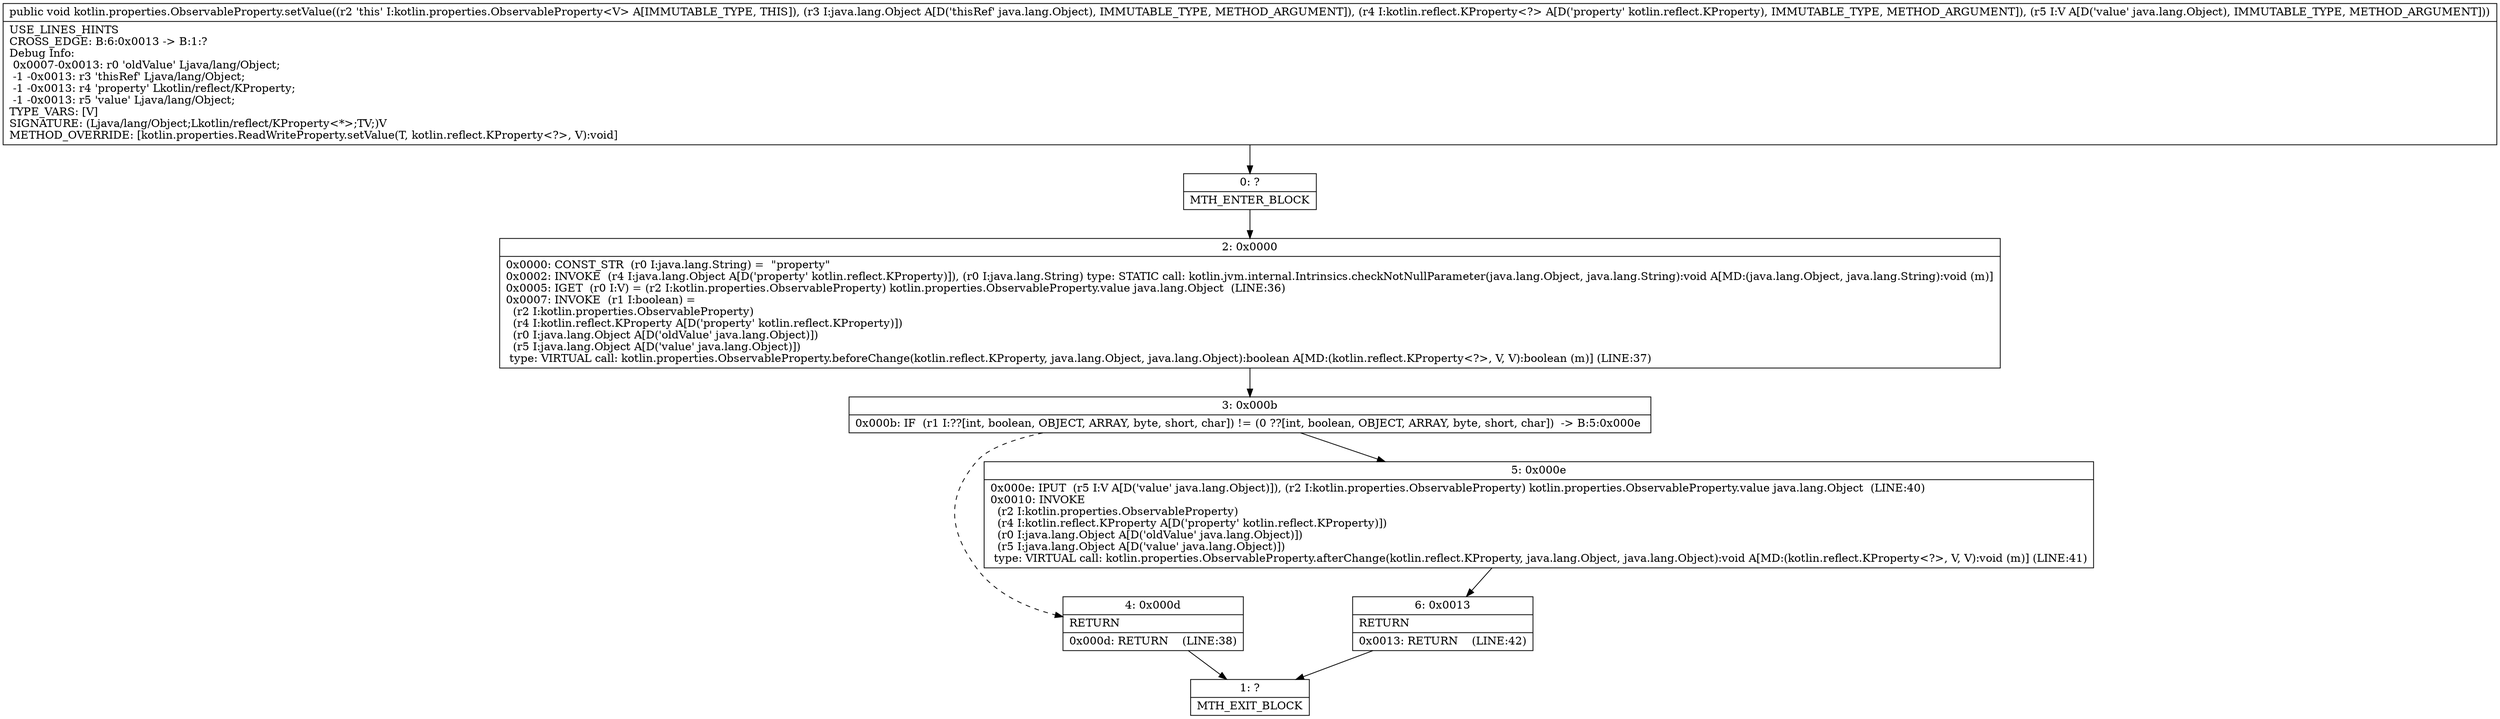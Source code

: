 digraph "CFG forkotlin.properties.ObservableProperty.setValue(Ljava\/lang\/Object;Lkotlin\/reflect\/KProperty;Ljava\/lang\/Object;)V" {
Node_0 [shape=record,label="{0\:\ ?|MTH_ENTER_BLOCK\l}"];
Node_2 [shape=record,label="{2\:\ 0x0000|0x0000: CONST_STR  (r0 I:java.lang.String) =  \"property\" \l0x0002: INVOKE  (r4 I:java.lang.Object A[D('property' kotlin.reflect.KProperty)]), (r0 I:java.lang.String) type: STATIC call: kotlin.jvm.internal.Intrinsics.checkNotNullParameter(java.lang.Object, java.lang.String):void A[MD:(java.lang.Object, java.lang.String):void (m)]\l0x0005: IGET  (r0 I:V) = (r2 I:kotlin.properties.ObservableProperty) kotlin.properties.ObservableProperty.value java.lang.Object  (LINE:36)\l0x0007: INVOKE  (r1 I:boolean) = \l  (r2 I:kotlin.properties.ObservableProperty)\l  (r4 I:kotlin.reflect.KProperty A[D('property' kotlin.reflect.KProperty)])\l  (r0 I:java.lang.Object A[D('oldValue' java.lang.Object)])\l  (r5 I:java.lang.Object A[D('value' java.lang.Object)])\l type: VIRTUAL call: kotlin.properties.ObservableProperty.beforeChange(kotlin.reflect.KProperty, java.lang.Object, java.lang.Object):boolean A[MD:(kotlin.reflect.KProperty\<?\>, V, V):boolean (m)] (LINE:37)\l}"];
Node_3 [shape=record,label="{3\:\ 0x000b|0x000b: IF  (r1 I:??[int, boolean, OBJECT, ARRAY, byte, short, char]) != (0 ??[int, boolean, OBJECT, ARRAY, byte, short, char])  \-\> B:5:0x000e \l}"];
Node_4 [shape=record,label="{4\:\ 0x000d|RETURN\l|0x000d: RETURN    (LINE:38)\l}"];
Node_1 [shape=record,label="{1\:\ ?|MTH_EXIT_BLOCK\l}"];
Node_5 [shape=record,label="{5\:\ 0x000e|0x000e: IPUT  (r5 I:V A[D('value' java.lang.Object)]), (r2 I:kotlin.properties.ObservableProperty) kotlin.properties.ObservableProperty.value java.lang.Object  (LINE:40)\l0x0010: INVOKE  \l  (r2 I:kotlin.properties.ObservableProperty)\l  (r4 I:kotlin.reflect.KProperty A[D('property' kotlin.reflect.KProperty)])\l  (r0 I:java.lang.Object A[D('oldValue' java.lang.Object)])\l  (r5 I:java.lang.Object A[D('value' java.lang.Object)])\l type: VIRTUAL call: kotlin.properties.ObservableProperty.afterChange(kotlin.reflect.KProperty, java.lang.Object, java.lang.Object):void A[MD:(kotlin.reflect.KProperty\<?\>, V, V):void (m)] (LINE:41)\l}"];
Node_6 [shape=record,label="{6\:\ 0x0013|RETURN\l|0x0013: RETURN    (LINE:42)\l}"];
MethodNode[shape=record,label="{public void kotlin.properties.ObservableProperty.setValue((r2 'this' I:kotlin.properties.ObservableProperty\<V\> A[IMMUTABLE_TYPE, THIS]), (r3 I:java.lang.Object A[D('thisRef' java.lang.Object), IMMUTABLE_TYPE, METHOD_ARGUMENT]), (r4 I:kotlin.reflect.KProperty\<?\> A[D('property' kotlin.reflect.KProperty), IMMUTABLE_TYPE, METHOD_ARGUMENT]), (r5 I:V A[D('value' java.lang.Object), IMMUTABLE_TYPE, METHOD_ARGUMENT]))  | USE_LINES_HINTS\lCROSS_EDGE: B:6:0x0013 \-\> B:1:?\lDebug Info:\l  0x0007\-0x0013: r0 'oldValue' Ljava\/lang\/Object;\l  \-1 \-0x0013: r3 'thisRef' Ljava\/lang\/Object;\l  \-1 \-0x0013: r4 'property' Lkotlin\/reflect\/KProperty;\l  \-1 \-0x0013: r5 'value' Ljava\/lang\/Object;\lTYPE_VARS: [V]\lSIGNATURE: (Ljava\/lang\/Object;Lkotlin\/reflect\/KProperty\<*\>;TV;)V\lMETHOD_OVERRIDE: [kotlin.properties.ReadWriteProperty.setValue(T, kotlin.reflect.KProperty\<?\>, V):void]\l}"];
MethodNode -> Node_0;Node_0 -> Node_2;
Node_2 -> Node_3;
Node_3 -> Node_4[style=dashed];
Node_3 -> Node_5;
Node_4 -> Node_1;
Node_5 -> Node_6;
Node_6 -> Node_1;
}

